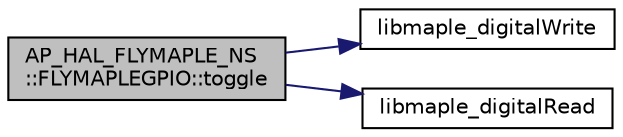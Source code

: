 digraph "AP_HAL_FLYMAPLE_NS::FLYMAPLEGPIO::toggle"
{
 // INTERACTIVE_SVG=YES
  edge [fontname="Helvetica",fontsize="10",labelfontname="Helvetica",labelfontsize="10"];
  node [fontname="Helvetica",fontsize="10",shape=record];
  rankdir="LR";
  Node1 [label="AP_HAL_FLYMAPLE_NS\l::FLYMAPLEGPIO::toggle",height=0.2,width=0.4,color="black", fillcolor="grey75", style="filled", fontcolor="black"];
  Node1 -> Node2 [color="midnightblue",fontsize="10",style="solid",fontname="Helvetica"];
  Node2 [label="libmaple_digitalWrite",height=0.2,width=0.4,color="black", fillcolor="white", style="filled",URL="$AP__HAL__FLYMAPLE_2GPIO_8cpp.html#ac4b46c3a0ee91de0fbb7065a14e2ac62"];
  Node1 -> Node3 [color="midnightblue",fontsize="10",style="solid",fontname="Helvetica"];
  Node3 [label="libmaple_digitalRead",height=0.2,width=0.4,color="black", fillcolor="white", style="filled",URL="$AP__HAL__FLYMAPLE_2GPIO_8cpp.html#adea255e832d3c12b358ffaf228f9cb8c"];
}
